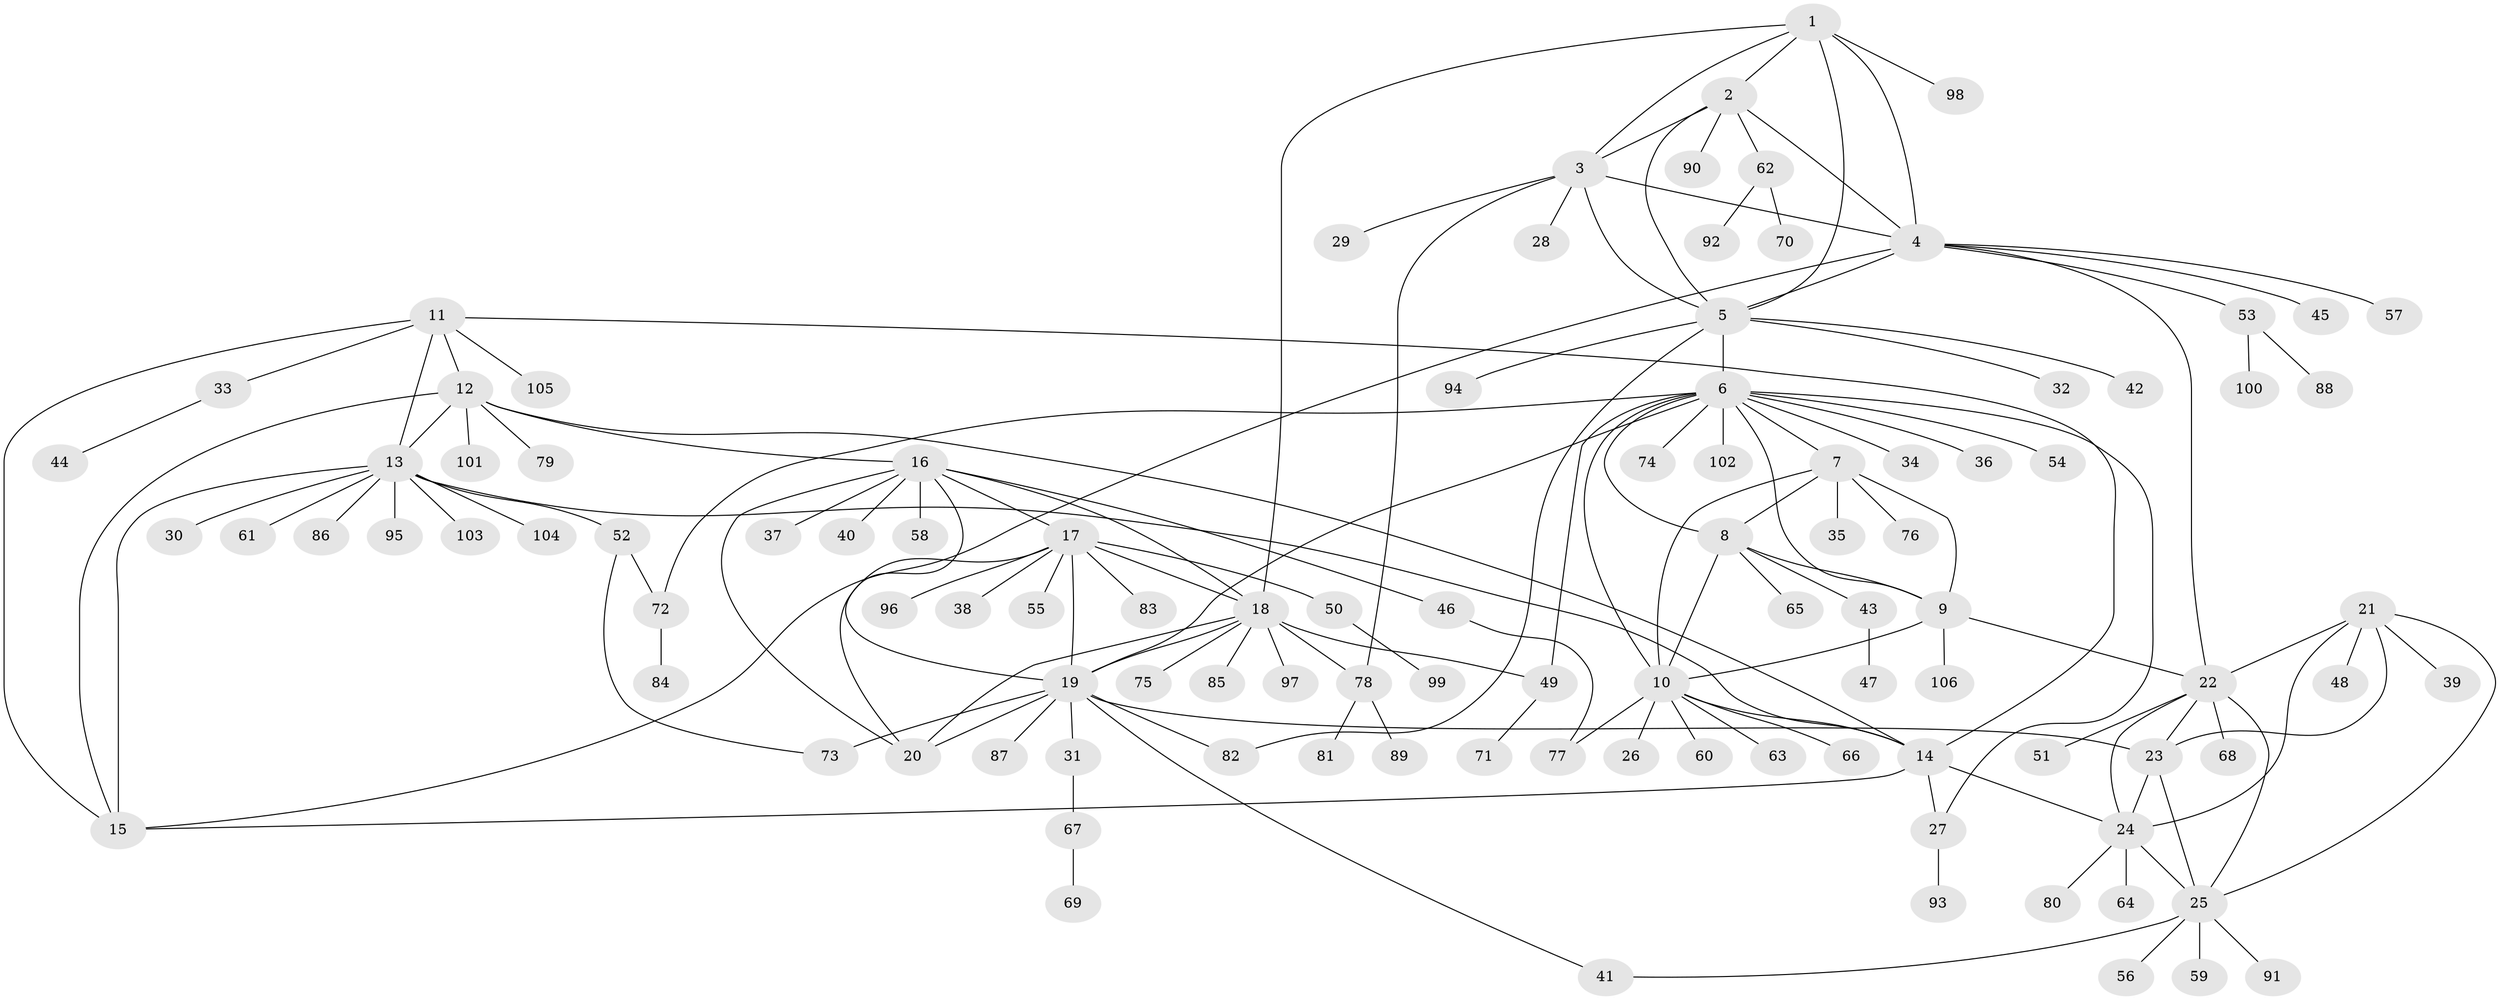// Generated by graph-tools (version 1.1) at 2025/11/02/27/25 16:11:37]
// undirected, 106 vertices, 149 edges
graph export_dot {
graph [start="1"]
  node [color=gray90,style=filled];
  1;
  2;
  3;
  4;
  5;
  6;
  7;
  8;
  9;
  10;
  11;
  12;
  13;
  14;
  15;
  16;
  17;
  18;
  19;
  20;
  21;
  22;
  23;
  24;
  25;
  26;
  27;
  28;
  29;
  30;
  31;
  32;
  33;
  34;
  35;
  36;
  37;
  38;
  39;
  40;
  41;
  42;
  43;
  44;
  45;
  46;
  47;
  48;
  49;
  50;
  51;
  52;
  53;
  54;
  55;
  56;
  57;
  58;
  59;
  60;
  61;
  62;
  63;
  64;
  65;
  66;
  67;
  68;
  69;
  70;
  71;
  72;
  73;
  74;
  75;
  76;
  77;
  78;
  79;
  80;
  81;
  82;
  83;
  84;
  85;
  86;
  87;
  88;
  89;
  90;
  91;
  92;
  93;
  94;
  95;
  96;
  97;
  98;
  99;
  100;
  101;
  102;
  103;
  104;
  105;
  106;
  1 -- 2;
  1 -- 3;
  1 -- 4;
  1 -- 5;
  1 -- 18;
  1 -- 98;
  2 -- 3;
  2 -- 4;
  2 -- 5;
  2 -- 62;
  2 -- 90;
  3 -- 4;
  3 -- 5;
  3 -- 28;
  3 -- 29;
  3 -- 78;
  4 -- 5;
  4 -- 15;
  4 -- 22;
  4 -- 45;
  4 -- 53;
  4 -- 57;
  5 -- 6;
  5 -- 32;
  5 -- 42;
  5 -- 82;
  5 -- 94;
  6 -- 7;
  6 -- 8;
  6 -- 9;
  6 -- 10;
  6 -- 19;
  6 -- 27;
  6 -- 34;
  6 -- 36;
  6 -- 49;
  6 -- 54;
  6 -- 72;
  6 -- 74;
  6 -- 102;
  7 -- 8;
  7 -- 9;
  7 -- 10;
  7 -- 35;
  7 -- 76;
  8 -- 9;
  8 -- 10;
  8 -- 43;
  8 -- 65;
  9 -- 10;
  9 -- 22;
  9 -- 106;
  10 -- 14;
  10 -- 26;
  10 -- 60;
  10 -- 63;
  10 -- 66;
  10 -- 77;
  11 -- 12;
  11 -- 13;
  11 -- 14;
  11 -- 15;
  11 -- 33;
  11 -- 105;
  12 -- 13;
  12 -- 14;
  12 -- 15;
  12 -- 16;
  12 -- 79;
  12 -- 101;
  13 -- 14;
  13 -- 15;
  13 -- 30;
  13 -- 52;
  13 -- 61;
  13 -- 86;
  13 -- 95;
  13 -- 103;
  13 -- 104;
  14 -- 15;
  14 -- 24;
  14 -- 27;
  16 -- 17;
  16 -- 18;
  16 -- 19;
  16 -- 20;
  16 -- 37;
  16 -- 40;
  16 -- 46;
  16 -- 58;
  17 -- 18;
  17 -- 19;
  17 -- 20;
  17 -- 38;
  17 -- 50;
  17 -- 55;
  17 -- 83;
  17 -- 96;
  18 -- 19;
  18 -- 20;
  18 -- 49;
  18 -- 75;
  18 -- 78;
  18 -- 85;
  18 -- 97;
  19 -- 20;
  19 -- 23;
  19 -- 31;
  19 -- 41;
  19 -- 73;
  19 -- 82;
  19 -- 87;
  21 -- 22;
  21 -- 23;
  21 -- 24;
  21 -- 25;
  21 -- 39;
  21 -- 48;
  22 -- 23;
  22 -- 24;
  22 -- 25;
  22 -- 51;
  22 -- 68;
  23 -- 24;
  23 -- 25;
  24 -- 25;
  24 -- 64;
  24 -- 80;
  25 -- 41;
  25 -- 56;
  25 -- 59;
  25 -- 91;
  27 -- 93;
  31 -- 67;
  33 -- 44;
  43 -- 47;
  46 -- 77;
  49 -- 71;
  50 -- 99;
  52 -- 72;
  52 -- 73;
  53 -- 88;
  53 -- 100;
  62 -- 70;
  62 -- 92;
  67 -- 69;
  72 -- 84;
  78 -- 81;
  78 -- 89;
}
